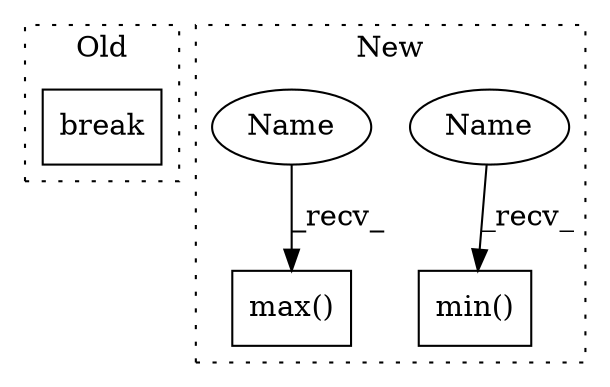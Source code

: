 digraph G {
subgraph cluster0 {
1 [label="break" a="94" s="16471" l="5" shape="box"];
label = "Old";
style="dotted";
}
subgraph cluster1 {
2 [label="min()" a="75" s="16801" l="19" shape="box"];
3 [label="max()" a="75" s="16822" l="19" shape="box"];
4 [label="Name" a="87" s="16801" l="13" shape="ellipse"];
5 [label="Name" a="87" s="16822" l="13" shape="ellipse"];
label = "New";
style="dotted";
}
4 -> 2 [label="_recv_"];
5 -> 3 [label="_recv_"];
}